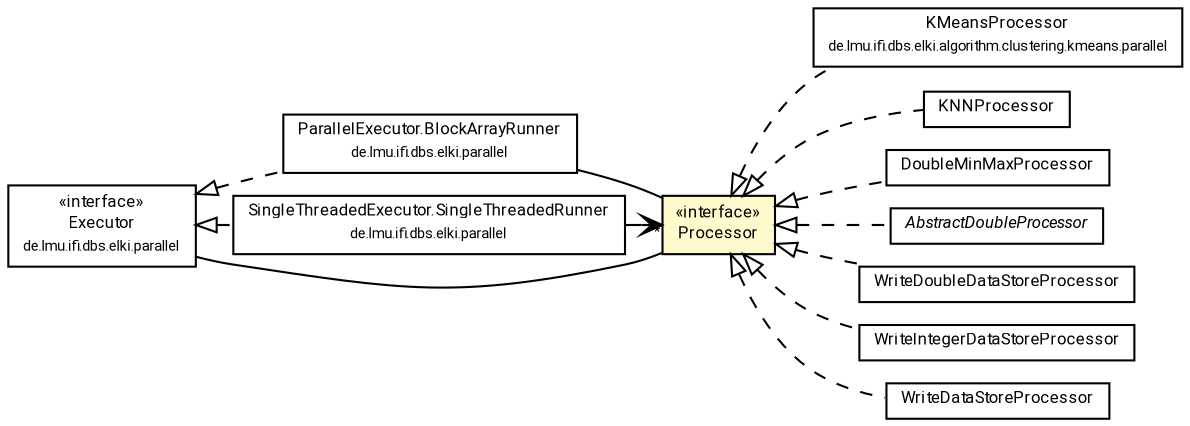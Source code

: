 #!/usr/local/bin/dot
#
# Class diagram 
# Generated by UMLGraph version R5_7_2-60-g0e99a6 (http://www.spinellis.gr/umlgraph/)
#

digraph G {
	graph [fontnames="svg"]
	edge [fontname="Roboto",fontsize=7,labelfontname="Roboto",labelfontsize=7,color="black"];
	node [fontname="Roboto",fontcolor="black",fontsize=8,shape=plaintext,margin=0,width=0,height=0];
	nodesep=0.15;
	ranksep=0.25;
	rankdir=LR;
	// de.lmu.ifi.dbs.elki.algorithm.clustering.kmeans.parallel.KMeansProcessor<V extends de.lmu.ifi.dbs.elki.data.NumberVector>
	c8421783 [label=<<table title="de.lmu.ifi.dbs.elki.algorithm.clustering.kmeans.parallel.KMeansProcessor" border="0" cellborder="1" cellspacing="0" cellpadding="2" href="../../algorithm/clustering/kmeans/parallel/KMeansProcessor.html" target="_parent">
		<tr><td><table border="0" cellspacing="0" cellpadding="1">
		<tr><td align="center" balign="center"> <font face="Roboto">KMeansProcessor</font> </td></tr>
		<tr><td align="center" balign="center"> <font face="Roboto" point-size="7.0">de.lmu.ifi.dbs.elki.algorithm.clustering.kmeans.parallel</font> </td></tr>
		</table></td></tr>
		</table>>, URL="../../algorithm/clustering/kmeans/parallel/KMeansProcessor.html"];
	// de.lmu.ifi.dbs.elki.parallel.ParallelExecutor.BlockArrayRunner
	c8422871 [label=<<table title="de.lmu.ifi.dbs.elki.parallel.ParallelExecutor.BlockArrayRunner" border="0" cellborder="1" cellspacing="0" cellpadding="2" href="../ParallelExecutor.BlockArrayRunner.html" target="_parent">
		<tr><td><table border="0" cellspacing="0" cellpadding="1">
		<tr><td align="center" balign="center"> <font face="Roboto">ParallelExecutor.BlockArrayRunner</font> </td></tr>
		<tr><td align="center" balign="center"> <font face="Roboto" point-size="7.0">de.lmu.ifi.dbs.elki.parallel</font> </td></tr>
		</table></td></tr>
		</table>>, URL="../ParallelExecutor.BlockArrayRunner.html"];
	// de.lmu.ifi.dbs.elki.parallel.SingleThreadedExecutor.SingleThreadedRunner
	c8422873 [label=<<table title="de.lmu.ifi.dbs.elki.parallel.SingleThreadedExecutor.SingleThreadedRunner" border="0" cellborder="1" cellspacing="0" cellpadding="2" href="../SingleThreadedExecutor.SingleThreadedRunner.html" target="_parent">
		<tr><td><table border="0" cellspacing="0" cellpadding="1">
		<tr><td align="center" balign="center"> <font face="Roboto">SingleThreadedExecutor.SingleThreadedRunner</font> </td></tr>
		<tr><td align="center" balign="center"> <font face="Roboto" point-size="7.0">de.lmu.ifi.dbs.elki.parallel</font> </td></tr>
		</table></td></tr>
		</table>>, URL="../SingleThreadedExecutor.SingleThreadedRunner.html"];
	// de.lmu.ifi.dbs.elki.parallel.processor.KNNProcessor<O>
	c8422882 [label=<<table title="de.lmu.ifi.dbs.elki.parallel.processor.KNNProcessor" border="0" cellborder="1" cellspacing="0" cellpadding="2" href="KNNProcessor.html" target="_parent">
		<tr><td><table border="0" cellspacing="0" cellpadding="1">
		<tr><td align="center" balign="center"> <font face="Roboto">KNNProcessor</font> </td></tr>
		</table></td></tr>
		</table>>, URL="KNNProcessor.html"];
	// de.lmu.ifi.dbs.elki.parallel.processor.DoubleMinMaxProcessor
	c8422884 [label=<<table title="de.lmu.ifi.dbs.elki.parallel.processor.DoubleMinMaxProcessor" border="0" cellborder="1" cellspacing="0" cellpadding="2" href="DoubleMinMaxProcessor.html" target="_parent">
		<tr><td><table border="0" cellspacing="0" cellpadding="1">
		<tr><td align="center" balign="center"> <font face="Roboto">DoubleMinMaxProcessor</font> </td></tr>
		</table></td></tr>
		</table>>, URL="DoubleMinMaxProcessor.html"];
	// de.lmu.ifi.dbs.elki.parallel.processor.Processor
	c8422886 [label=<<table title="de.lmu.ifi.dbs.elki.parallel.processor.Processor" border="0" cellborder="1" cellspacing="0" cellpadding="2" bgcolor="lemonChiffon" href="Processor.html" target="_parent">
		<tr><td><table border="0" cellspacing="0" cellpadding="1">
		<tr><td align="center" balign="center"> &#171;interface&#187; </td></tr>
		<tr><td align="center" balign="center"> <font face="Roboto">Processor</font> </td></tr>
		</table></td></tr>
		</table>>, URL="Processor.html"];
	// de.lmu.ifi.dbs.elki.parallel.processor.AbstractDoubleProcessor
	c8422888 [label=<<table title="de.lmu.ifi.dbs.elki.parallel.processor.AbstractDoubleProcessor" border="0" cellborder="1" cellspacing="0" cellpadding="2" href="AbstractDoubleProcessor.html" target="_parent">
		<tr><td><table border="0" cellspacing="0" cellpadding="1">
		<tr><td align="center" balign="center"> <font face="Roboto"><i>AbstractDoubleProcessor</i></font> </td></tr>
		</table></td></tr>
		</table>>, URL="AbstractDoubleProcessor.html"];
	// de.lmu.ifi.dbs.elki.parallel.processor.WriteDoubleDataStoreProcessor
	c8422892 [label=<<table title="de.lmu.ifi.dbs.elki.parallel.processor.WriteDoubleDataStoreProcessor" border="0" cellborder="1" cellspacing="0" cellpadding="2" href="WriteDoubleDataStoreProcessor.html" target="_parent">
		<tr><td><table border="0" cellspacing="0" cellpadding="1">
		<tr><td align="center" balign="center"> <font face="Roboto">WriteDoubleDataStoreProcessor</font> </td></tr>
		</table></td></tr>
		</table>>, URL="WriteDoubleDataStoreProcessor.html"];
	// de.lmu.ifi.dbs.elki.parallel.processor.WriteIntegerDataStoreProcessor
	c8422894 [label=<<table title="de.lmu.ifi.dbs.elki.parallel.processor.WriteIntegerDataStoreProcessor" border="0" cellborder="1" cellspacing="0" cellpadding="2" href="WriteIntegerDataStoreProcessor.html" target="_parent">
		<tr><td><table border="0" cellspacing="0" cellpadding="1">
		<tr><td align="center" balign="center"> <font face="Roboto">WriteIntegerDataStoreProcessor</font> </td></tr>
		</table></td></tr>
		</table>>, URL="WriteIntegerDataStoreProcessor.html"];
	// de.lmu.ifi.dbs.elki.parallel.processor.WriteDataStoreProcessor<T>
	c8422896 [label=<<table title="de.lmu.ifi.dbs.elki.parallel.processor.WriteDataStoreProcessor" border="0" cellborder="1" cellspacing="0" cellpadding="2" href="WriteDataStoreProcessor.html" target="_parent">
		<tr><td><table border="0" cellspacing="0" cellpadding="1">
		<tr><td align="center" balign="center"> <font face="Roboto">WriteDataStoreProcessor</font> </td></tr>
		</table></td></tr>
		</table>>, URL="WriteDataStoreProcessor.html"];
	// de.lmu.ifi.dbs.elki.parallel.Executor
	c8422899 [label=<<table title="de.lmu.ifi.dbs.elki.parallel.Executor" border="0" cellborder="1" cellspacing="0" cellpadding="2" href="../Executor.html" target="_parent">
		<tr><td><table border="0" cellspacing="0" cellpadding="1">
		<tr><td align="center" balign="center"> &#171;interface&#187; </td></tr>
		<tr><td align="center" balign="center"> <font face="Roboto">Executor</font> </td></tr>
		<tr><td align="center" balign="center"> <font face="Roboto" point-size="7.0">de.lmu.ifi.dbs.elki.parallel</font> </td></tr>
		</table></td></tr>
		</table>>, URL="../Executor.html"];
	// de.lmu.ifi.dbs.elki.algorithm.clustering.kmeans.parallel.KMeansProcessor<V extends de.lmu.ifi.dbs.elki.data.NumberVector> implements de.lmu.ifi.dbs.elki.parallel.processor.Processor
	c8422886 -> c8421783 [arrowtail=empty,style=dashed,dir=back,weight=9];
	// de.lmu.ifi.dbs.elki.parallel.ParallelExecutor.BlockArrayRunner implements de.lmu.ifi.dbs.elki.parallel.Executor
	c8422899 -> c8422871 [arrowtail=empty,style=dashed,dir=back,weight=9];
	// de.lmu.ifi.dbs.elki.parallel.ParallelExecutor.BlockArrayRunner assoc de.lmu.ifi.dbs.elki.parallel.processor.Processor
	c8422871 -> c8422886 [arrowhead=none,weight=2];
	// de.lmu.ifi.dbs.elki.parallel.SingleThreadedExecutor.SingleThreadedRunner implements de.lmu.ifi.dbs.elki.parallel.Executor
	c8422899 -> c8422873 [arrowtail=empty,style=dashed,dir=back,weight=9];
	// de.lmu.ifi.dbs.elki.parallel.processor.KNNProcessor<O> implements de.lmu.ifi.dbs.elki.parallel.processor.Processor
	c8422886 -> c8422882 [arrowtail=empty,style=dashed,dir=back,weight=9];
	// de.lmu.ifi.dbs.elki.parallel.processor.DoubleMinMaxProcessor implements de.lmu.ifi.dbs.elki.parallel.processor.Processor
	c8422886 -> c8422884 [arrowtail=empty,style=dashed,dir=back,weight=9];
	// de.lmu.ifi.dbs.elki.parallel.processor.AbstractDoubleProcessor implements de.lmu.ifi.dbs.elki.parallel.processor.Processor
	c8422886 -> c8422888 [arrowtail=empty,style=dashed,dir=back,weight=9];
	// de.lmu.ifi.dbs.elki.parallel.processor.WriteDoubleDataStoreProcessor implements de.lmu.ifi.dbs.elki.parallel.processor.Processor
	c8422886 -> c8422892 [arrowtail=empty,style=dashed,dir=back,weight=9];
	// de.lmu.ifi.dbs.elki.parallel.processor.WriteIntegerDataStoreProcessor implements de.lmu.ifi.dbs.elki.parallel.processor.Processor
	c8422886 -> c8422894 [arrowtail=empty,style=dashed,dir=back,weight=9];
	// de.lmu.ifi.dbs.elki.parallel.processor.WriteDataStoreProcessor<T> implements de.lmu.ifi.dbs.elki.parallel.processor.Processor
	c8422886 -> c8422896 [arrowtail=empty,style=dashed,dir=back,weight=9];
	// de.lmu.ifi.dbs.elki.parallel.Executor assoc de.lmu.ifi.dbs.elki.parallel.processor.Processor
	c8422899 -> c8422886 [arrowhead=none,weight=2];
	// de.lmu.ifi.dbs.elki.parallel.SingleThreadedExecutor.SingleThreadedRunner navassoc de.lmu.ifi.dbs.elki.parallel.processor.Processor
	c8422873 -> c8422886 [arrowhead=open,weight=1,headlabel="*"];
}

